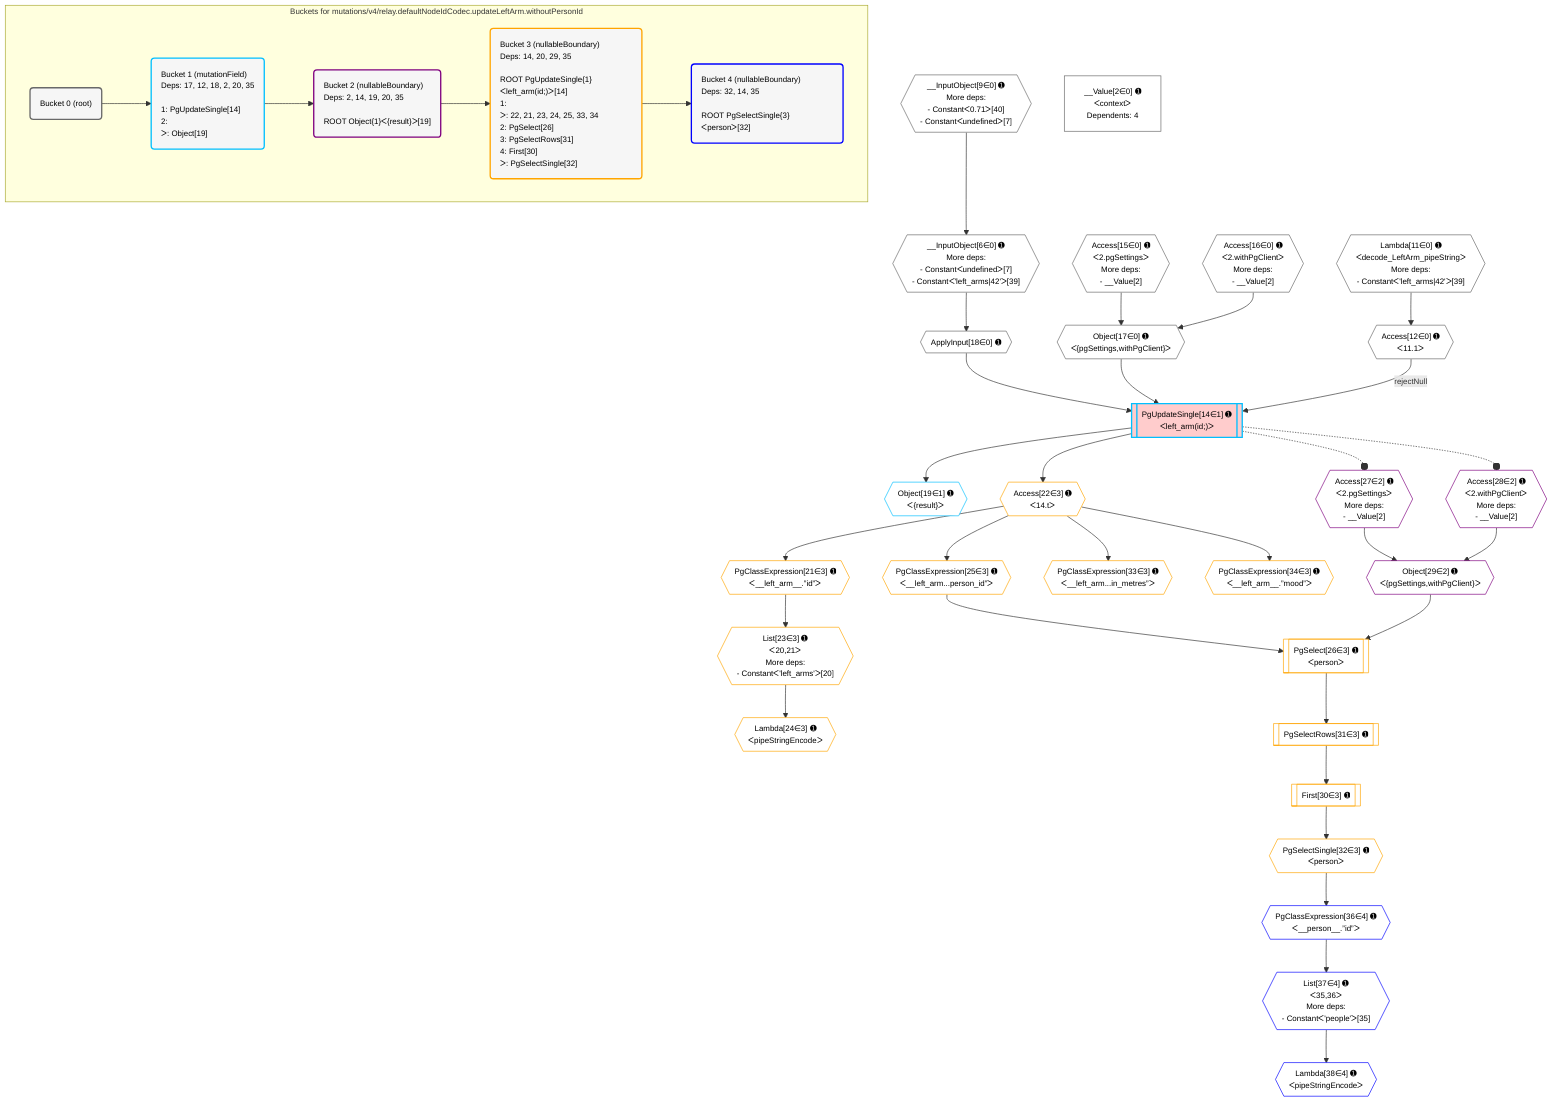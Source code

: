%%{init: {'themeVariables': { 'fontSize': '12px'}}}%%
graph TD
    classDef path fill:#eee,stroke:#000,color:#000
    classDef plan fill:#fff,stroke-width:1px,color:#000
    classDef itemplan fill:#fff,stroke-width:2px,color:#000
    classDef unbatchedplan fill:#dff,stroke-width:1px,color:#000
    classDef sideeffectplan fill:#fcc,stroke-width:2px,color:#000
    classDef bucket fill:#f6f6f6,color:#000,stroke-width:2px,text-align:left

    subgraph "Buckets for mutations/v4/relay.defaultNodeIdCodec.updateLeftArm.withoutPersonId"
    Bucket0("Bucket 0 (root)"):::bucket
    Bucket1("Bucket 1 (mutationField)<br />Deps: 17, 12, 18, 2, 20, 35<br /><br />1: PgUpdateSingle[14]<br />2: <br />ᐳ: Object[19]"):::bucket
    Bucket2("Bucket 2 (nullableBoundary)<br />Deps: 2, 14, 19, 20, 35<br /><br />ROOT Object{1}ᐸ{result}ᐳ[19]"):::bucket
    Bucket3("Bucket 3 (nullableBoundary)<br />Deps: 14, 20, 29, 35<br /><br />ROOT PgUpdateSingle{1}ᐸleft_arm(id;)ᐳ[14]<br />1: <br />ᐳ: 22, 21, 23, 24, 25, 33, 34<br />2: PgSelect[26]<br />3: PgSelectRows[31]<br />4: First[30]<br />ᐳ: PgSelectSingle[32]"):::bucket
    Bucket4("Bucket 4 (nullableBoundary)<br />Deps: 32, 14, 35<br /><br />ROOT PgSelectSingle{3}ᐸpersonᐳ[32]"):::bucket
    end
    Bucket0 --> Bucket1
    Bucket1 --> Bucket2
    Bucket2 --> Bucket3
    Bucket3 --> Bucket4

    %% plan dependencies
    __InputObject6{{"__InputObject[6∈0] ➊<br />More deps:<br />- Constantᐸundefinedᐳ[7]<br />- Constantᐸ'left_arms|42'ᐳ[39]"}}:::plan
    __InputObject9{{"__InputObject[9∈0] ➊<br />More deps:<br />- Constantᐸ0.71ᐳ[40]<br />- Constantᐸundefinedᐳ[7]"}}:::plan
    __InputObject9 --> __InputObject6
    Object17{{"Object[17∈0] ➊<br />ᐸ{pgSettings,withPgClient}ᐳ"}}:::plan
    Access15{{"Access[15∈0] ➊<br />ᐸ2.pgSettingsᐳ<br />More deps:<br />- __Value[2]"}}:::plan
    Access16{{"Access[16∈0] ➊<br />ᐸ2.withPgClientᐳ<br />More deps:<br />- __Value[2]"}}:::plan
    Access15 & Access16 --> Object17
    Lambda11{{"Lambda[11∈0] ➊<br />ᐸdecode_LeftArm_pipeStringᐳ<br />More deps:<br />- Constantᐸ'left_arms|42'ᐳ[39]"}}:::plan
    Access12{{"Access[12∈0] ➊<br />ᐸ11.1ᐳ"}}:::plan
    Lambda11 --> Access12
    ApplyInput18{{"ApplyInput[18∈0] ➊"}}:::plan
    __InputObject6 --> ApplyInput18
    __Value2["__Value[2∈0] ➊<br />ᐸcontextᐳ<br />Dependents: 4"]:::plan
    PgUpdateSingle14[["PgUpdateSingle[14∈1] ➊<br />ᐸleft_arm(id;)ᐳ"]]:::sideeffectplan
    Access12 -->|rejectNull| PgUpdateSingle14
    Object17 & ApplyInput18 --> PgUpdateSingle14
    Object19{{"Object[19∈1] ➊<br />ᐸ{result}ᐳ"}}:::plan
    PgUpdateSingle14 --> Object19
    Object29{{"Object[29∈2] ➊<br />ᐸ{pgSettings,withPgClient}ᐳ"}}:::plan
    Access27{{"Access[27∈2] ➊<br />ᐸ2.pgSettingsᐳ<br />More deps:<br />- __Value[2]"}}:::plan
    Access28{{"Access[28∈2] ➊<br />ᐸ2.withPgClientᐳ<br />More deps:<br />- __Value[2]"}}:::plan
    Access27 & Access28 --> Object29
    List23{{"List[23∈3] ➊<br />ᐸ20,21ᐳ<br />More deps:<br />- Constantᐸ'left_arms'ᐳ[20]"}}:::plan
    PgClassExpression21{{"PgClassExpression[21∈3] ➊<br />ᐸ__left_arm__.”id”ᐳ"}}:::plan
    PgClassExpression21 --> List23
    PgSelect26[["PgSelect[26∈3] ➊<br />ᐸpersonᐳ"]]:::plan
    PgClassExpression25{{"PgClassExpression[25∈3] ➊<br />ᐸ__left_arm...person_id”ᐳ"}}:::plan
    Object29 & PgClassExpression25 --> PgSelect26
    Access22{{"Access[22∈3] ➊<br />ᐸ14.tᐳ"}}:::plan
    Access22 --> PgClassExpression21
    PgUpdateSingle14 --> Access22
    Lambda24{{"Lambda[24∈3] ➊<br />ᐸpipeStringEncodeᐳ"}}:::plan
    List23 --> Lambda24
    Access22 --> PgClassExpression25
    First30[["First[30∈3] ➊"]]:::plan
    PgSelectRows31[["PgSelectRows[31∈3] ➊"]]:::plan
    PgSelectRows31 --> First30
    PgSelect26 --> PgSelectRows31
    PgSelectSingle32{{"PgSelectSingle[32∈3] ➊<br />ᐸpersonᐳ"}}:::plan
    First30 --> PgSelectSingle32
    PgClassExpression33{{"PgClassExpression[33∈3] ➊<br />ᐸ__left_arm...in_metres”ᐳ"}}:::plan
    Access22 --> PgClassExpression33
    PgClassExpression34{{"PgClassExpression[34∈3] ➊<br />ᐸ__left_arm__.”mood”ᐳ"}}:::plan
    Access22 --> PgClassExpression34
    List37{{"List[37∈4] ➊<br />ᐸ35,36ᐳ<br />More deps:<br />- Constantᐸ'people'ᐳ[35]"}}:::plan
    PgClassExpression36{{"PgClassExpression[36∈4] ➊<br />ᐸ__person__.”id”ᐳ"}}:::plan
    PgClassExpression36 --> List37
    PgSelectSingle32 --> PgClassExpression36
    Lambda38{{"Lambda[38∈4] ➊<br />ᐸpipeStringEncodeᐳ"}}:::plan
    List37 --> Lambda38

    %% define steps
    classDef bucket0 stroke:#696969
    class Bucket0,__Value2,__InputObject6,__InputObject9,Lambda11,Access12,Access15,Access16,Object17,ApplyInput18 bucket0
    classDef bucket1 stroke:#00bfff
    class Bucket1,PgUpdateSingle14,Object19 bucket1
    classDef bucket2 stroke:#7f007f
    class Bucket2,Access27,Access28,Object29 bucket2
    classDef bucket3 stroke:#ffa500
    class Bucket3,PgClassExpression21,Access22,List23,Lambda24,PgClassExpression25,PgSelect26,First30,PgSelectRows31,PgSelectSingle32,PgClassExpression33,PgClassExpression34 bucket3
    classDef bucket4 stroke:#0000ff
    class Bucket4,PgClassExpression36,List37,Lambda38 bucket4

    %% implicit side effects
    PgUpdateSingle14 -.-o Access27
    PgUpdateSingle14 -.-o Access28